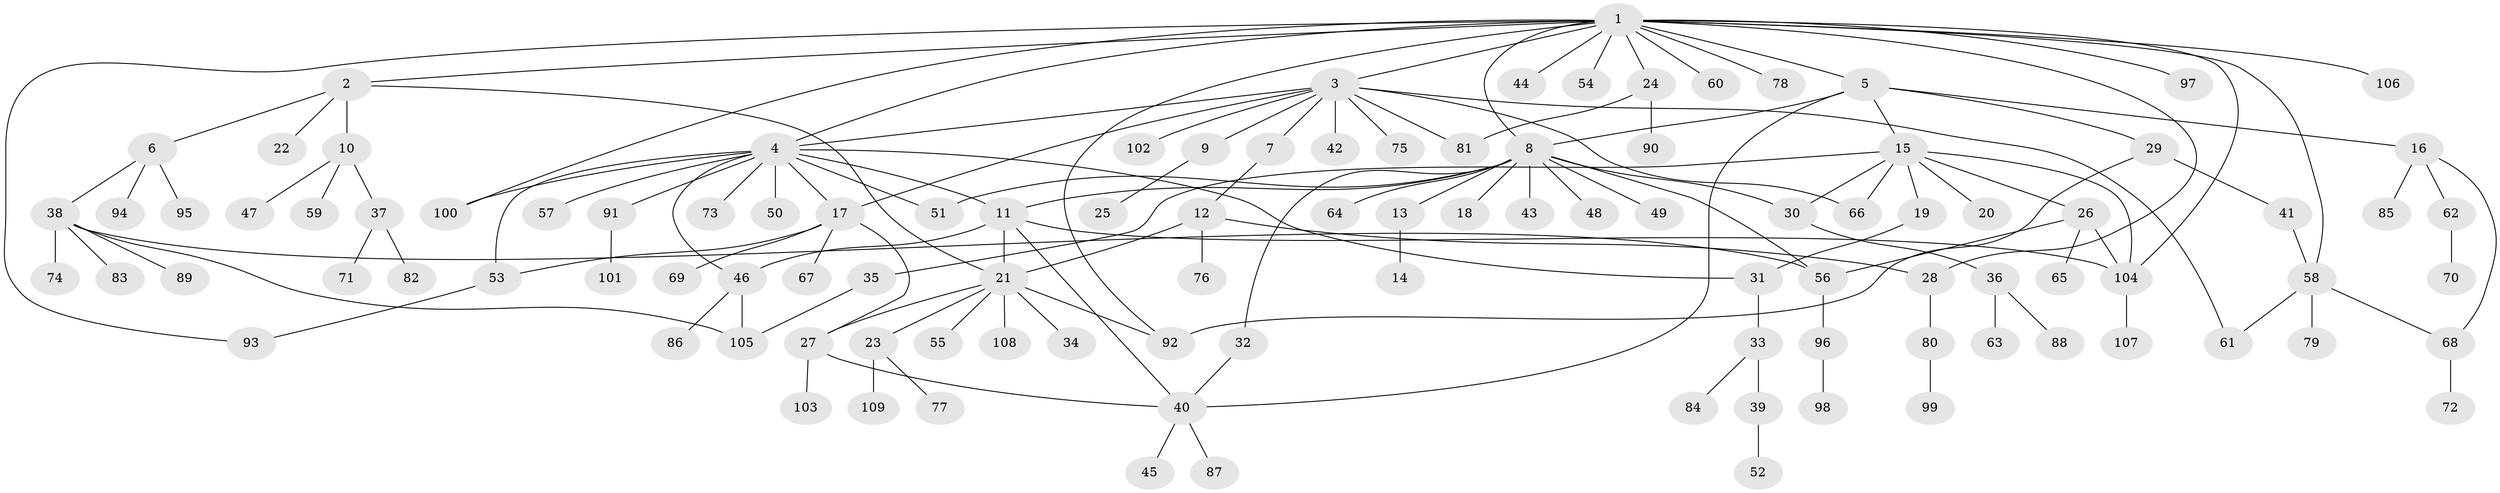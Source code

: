 // coarse degree distribution, {16: 0.012345679012345678, 4: 0.06172839506172839, 14: 0.012345679012345678, 11: 0.012345679012345678, 10: 0.024691358024691357, 3: 0.09876543209876543, 2: 0.18518518518518517, 12: 0.012345679012345678, 6: 0.012345679012345678, 5: 0.037037037037037035, 1: 0.5185185185185185, 8: 0.012345679012345678}
// Generated by graph-tools (version 1.1) at 2025/41/03/06/25 10:41:45]
// undirected, 109 vertices, 140 edges
graph export_dot {
graph [start="1"]
  node [color=gray90,style=filled];
  1;
  2;
  3;
  4;
  5;
  6;
  7;
  8;
  9;
  10;
  11;
  12;
  13;
  14;
  15;
  16;
  17;
  18;
  19;
  20;
  21;
  22;
  23;
  24;
  25;
  26;
  27;
  28;
  29;
  30;
  31;
  32;
  33;
  34;
  35;
  36;
  37;
  38;
  39;
  40;
  41;
  42;
  43;
  44;
  45;
  46;
  47;
  48;
  49;
  50;
  51;
  52;
  53;
  54;
  55;
  56;
  57;
  58;
  59;
  60;
  61;
  62;
  63;
  64;
  65;
  66;
  67;
  68;
  69;
  70;
  71;
  72;
  73;
  74;
  75;
  76;
  77;
  78;
  79;
  80;
  81;
  82;
  83;
  84;
  85;
  86;
  87;
  88;
  89;
  90;
  91;
  92;
  93;
  94;
  95;
  96;
  97;
  98;
  99;
  100;
  101;
  102;
  103;
  104;
  105;
  106;
  107;
  108;
  109;
  1 -- 2;
  1 -- 3;
  1 -- 4;
  1 -- 5;
  1 -- 8;
  1 -- 24;
  1 -- 28;
  1 -- 44;
  1 -- 54;
  1 -- 58;
  1 -- 60;
  1 -- 78;
  1 -- 92;
  1 -- 93;
  1 -- 97;
  1 -- 100;
  1 -- 104;
  1 -- 106;
  2 -- 6;
  2 -- 10;
  2 -- 21;
  2 -- 22;
  3 -- 4;
  3 -- 7;
  3 -- 9;
  3 -- 17;
  3 -- 42;
  3 -- 61;
  3 -- 66;
  3 -- 75;
  3 -- 81;
  3 -- 102;
  4 -- 11;
  4 -- 17;
  4 -- 31;
  4 -- 46;
  4 -- 50;
  4 -- 51;
  4 -- 53;
  4 -- 57;
  4 -- 73;
  4 -- 91;
  4 -- 100;
  5 -- 8;
  5 -- 15;
  5 -- 16;
  5 -- 29;
  5 -- 40;
  6 -- 38;
  6 -- 94;
  6 -- 95;
  7 -- 12;
  8 -- 11;
  8 -- 13;
  8 -- 18;
  8 -- 30;
  8 -- 32;
  8 -- 43;
  8 -- 48;
  8 -- 49;
  8 -- 51;
  8 -- 56;
  8 -- 64;
  9 -- 25;
  10 -- 37;
  10 -- 47;
  10 -- 59;
  11 -- 21;
  11 -- 40;
  11 -- 46;
  11 -- 104;
  12 -- 21;
  12 -- 28;
  12 -- 76;
  13 -- 14;
  15 -- 19;
  15 -- 20;
  15 -- 26;
  15 -- 30;
  15 -- 35;
  15 -- 66;
  15 -- 104;
  16 -- 62;
  16 -- 68;
  16 -- 85;
  17 -- 27;
  17 -- 53;
  17 -- 67;
  17 -- 69;
  19 -- 31;
  21 -- 23;
  21 -- 27;
  21 -- 34;
  21 -- 55;
  21 -- 92;
  21 -- 108;
  23 -- 77;
  23 -- 109;
  24 -- 81;
  24 -- 90;
  26 -- 56;
  26 -- 65;
  26 -- 104;
  27 -- 40;
  27 -- 103;
  28 -- 80;
  29 -- 41;
  29 -- 92;
  30 -- 36;
  31 -- 33;
  32 -- 40;
  33 -- 39;
  33 -- 84;
  35 -- 105;
  36 -- 63;
  36 -- 88;
  37 -- 71;
  37 -- 82;
  38 -- 56;
  38 -- 74;
  38 -- 83;
  38 -- 89;
  38 -- 105;
  39 -- 52;
  40 -- 45;
  40 -- 87;
  41 -- 58;
  46 -- 86;
  46 -- 105;
  53 -- 93;
  56 -- 96;
  58 -- 61;
  58 -- 68;
  58 -- 79;
  62 -- 70;
  68 -- 72;
  80 -- 99;
  91 -- 101;
  96 -- 98;
  104 -- 107;
}
